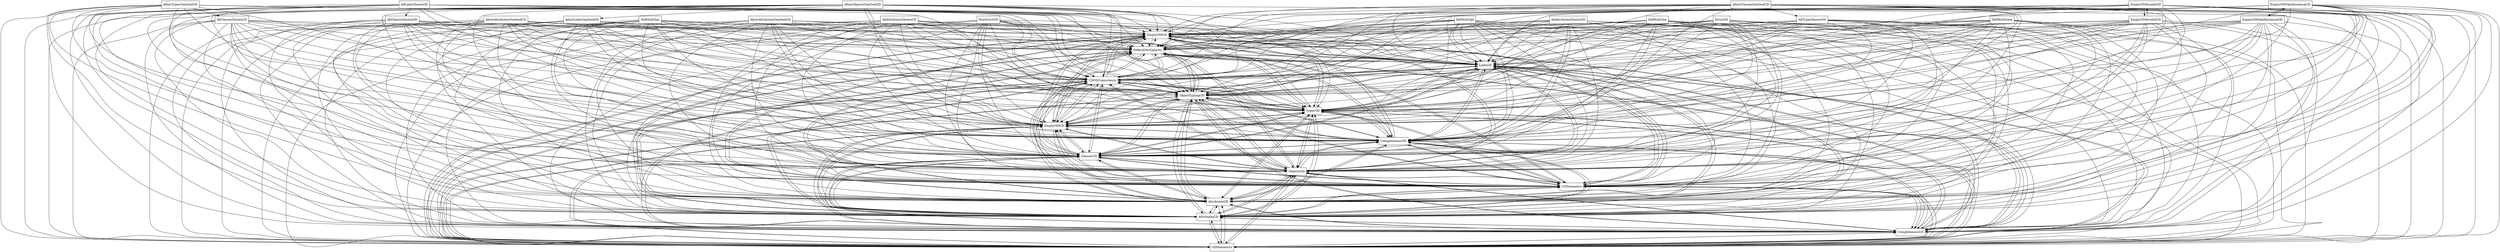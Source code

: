 digraph{
graph [rankdir=TB];
node [shape=box];
edge [arrowhead=normal];
0[label="EmptyOMOD",]
1[label="DefaultMultiplicity",]
2[label="AllowAttributesOmittedOD",]
3[label="AllowObjectsOmittedOD",]
4[label="ODSemantics",]
5[label="AllLinksShownOD",]
6[label="DefMultOne",]
7[label="AllObjectsShownOD",]
8[label="DefMultOpt",]
9[label="AllowLinksOmittedOD",]
10[label="CompletenessCD",]
11[label="StrictOD",]
12[label="NonStrictOD",]
13[label="AttributesCD",]
14[label="AllowTypesOmittedOD",]
15[label="EmptyOMInvalidOD",]
16[label="AllClassesShownCD",]
17[label="AttributesOD",]
18[label="DefMultStar",]
19[label="AllTypesShownOD",]
20[label="AllAttributesShownCD",]
21[label="CDSemantics",]
22[label="ObjectsOD",]
23[label="ClassesCD",]
24[label="EmptyOMInvalidCD",]
25[label="AllowAttributesOmittedCD",]
26[label="CompletenessOD",]
27[label="AllAttributesShownOD",]
28[label="DefMultSome",]
29[label="AllowClassesOmittedCD",]
30[label="EmptyOMCD",]
31[label="TypesOD",]
32[label="EmptyOMValidInstanceCD",]
33[label="ObjectTypingOD",]
34[label="CDODConsistency",]
35[label="LinksOD",]
36[label="EmptyOMValidInstanceOD",]
0->1[label="",]
0->4[label="",]
0->10[label="",]
0->13[label="",]
0->17[label="",]
0->21[label="",]
0->22[label="",]
0->23[label="",]
0->26[label="",]
0->30[label="",]
0->31[label="",]
0->33[label="",]
0->34[label="",]
0->35[label="",]
1->0[label="",]
1->4[label="",]
1->10[label="",]
1->13[label="",]
1->17[label="",]
1->21[label="",]
1->22[label="",]
1->23[label="",]
1->26[label="",]
1->30[label="",]
1->31[label="",]
1->33[label="",]
1->34[label="",]
1->35[label="",]
2->0[label="",]
2->1[label="",]
2->4[label="",]
2->10[label="",]
2->13[label="",]
2->17[label="",]
2->21[label="",]
2->22[label="",]
2->23[label="",]
2->26[label="",]
2->30[label="",]
2->31[label="",]
2->33[label="",]
2->34[label="",]
2->35[label="",]
3->0[label="",]
3->1[label="",]
3->4[label="",]
3->9[label="",]
3->10[label="",]
3->13[label="",]
3->17[label="",]
3->21[label="",]
3->22[label="",]
3->23[label="",]
3->26[label="",]
3->30[label="",]
3->31[label="",]
3->33[label="",]
3->34[label="",]
3->35[label="",]
4->0[label="",]
4->1[label="",]
4->10[label="",]
4->13[label="",]
4->17[label="",]
4->21[label="",]
4->22[label="",]
4->23[label="",]
4->26[label="",]
4->30[label="",]
4->31[label="",]
4->33[label="",]
4->34[label="",]
4->35[label="",]
5->0[label="",]
5->1[label="",]
5->4[label="",]
5->7[label="",]
5->10[label="",]
5->13[label="",]
5->17[label="",]
5->21[label="",]
5->22[label="",]
5->23[label="",]
5->26[label="",]
5->30[label="",]
5->31[label="",]
5->33[label="",]
5->34[label="",]
5->35[label="",]
6->0[label="",]
6->1[label="",]
6->4[label="",]
6->10[label="",]
6->13[label="",]
6->17[label="",]
6->21[label="",]
6->22[label="",]
6->23[label="",]
6->26[label="",]
6->30[label="",]
6->31[label="",]
6->33[label="",]
6->34[label="",]
6->35[label="",]
7->0[label="",]
7->1[label="",]
7->4[label="",]
7->10[label="",]
7->13[label="",]
7->17[label="",]
7->21[label="",]
7->22[label="",]
7->23[label="",]
7->26[label="",]
7->30[label="",]
7->31[label="",]
7->33[label="",]
7->34[label="",]
7->35[label="",]
8->0[label="",]
8->1[label="",]
8->4[label="",]
8->10[label="",]
8->13[label="",]
8->17[label="",]
8->21[label="",]
8->22[label="",]
8->23[label="",]
8->26[label="",]
8->30[label="",]
8->31[label="",]
8->33[label="",]
8->34[label="",]
8->35[label="",]
9->0[label="",]
9->1[label="",]
9->4[label="",]
9->10[label="",]
9->13[label="",]
9->17[label="",]
9->21[label="",]
9->22[label="",]
9->23[label="",]
9->26[label="",]
9->30[label="",]
9->31[label="",]
9->33[label="",]
9->34[label="",]
9->35[label="",]
10->0[label="",]
10->1[label="",]
10->4[label="",]
10->13[label="",]
10->17[label="",]
10->21[label="",]
10->22[label="",]
10->23[label="",]
10->26[label="",]
10->30[label="",]
10->31[label="",]
10->33[label="",]
10->34[label="",]
10->35[label="",]
11->0[label="",]
11->1[label="",]
11->4[label="",]
11->10[label="",]
11->13[label="",]
11->17[label="",]
11->21[label="",]
11->22[label="",]
11->23[label="",]
11->26[label="",]
11->30[label="",]
11->31[label="",]
11->33[label="",]
11->34[label="",]
11->35[label="",]
12->0[label="",]
12->1[label="",]
12->4[label="",]
12->10[label="",]
12->13[label="",]
12->17[label="",]
12->21[label="",]
12->22[label="",]
12->23[label="",]
12->26[label="",]
12->30[label="",]
12->31[label="",]
12->33[label="",]
12->34[label="",]
12->35[label="",]
13->0[label="",]
13->1[label="",]
13->4[label="",]
13->10[label="",]
13->17[label="",]
13->21[label="",]
13->22[label="",]
13->23[label="",]
13->26[label="",]
13->30[label="",]
13->31[label="",]
13->33[label="",]
13->34[label="",]
13->35[label="",]
14->0[label="",]
14->1[label="",]
14->4[label="",]
14->10[label="",]
14->13[label="",]
14->16[label="",]
14->17[label="",]
14->21[label="",]
14->22[label="",]
14->23[label="",]
14->26[label="",]
14->30[label="",]
14->31[label="",]
14->33[label="",]
14->34[label="",]
14->35[label="",]
15->0[label="",]
15->1[label="",]
15->4[label="",]
15->10[label="",]
15->13[label="",]
15->17[label="",]
15->21[label="",]
15->22[label="",]
15->23[label="",]
15->24[label="",]
15->26[label="",]
15->30[label="",]
15->31[label="",]
15->33[label="",]
15->34[label="",]
15->35[label="",]
16->0[label="",]
16->1[label="",]
16->4[label="",]
16->10[label="",]
16->13[label="",]
16->17[label="",]
16->21[label="",]
16->22[label="",]
16->23[label="",]
16->26[label="",]
16->30[label="",]
16->31[label="",]
16->33[label="",]
16->34[label="",]
16->35[label="",]
17->0[label="",]
17->1[label="",]
17->4[label="",]
17->10[label="",]
17->13[label="",]
17->21[label="",]
17->22[label="",]
17->23[label="",]
17->26[label="",]
17->30[label="",]
17->31[label="",]
17->33[label="",]
17->34[label="",]
17->35[label="",]
18->0[label="",]
18->1[label="",]
18->4[label="",]
18->10[label="",]
18->13[label="",]
18->17[label="",]
18->21[label="",]
18->22[label="",]
18->23[label="",]
18->26[label="",]
18->30[label="",]
18->31[label="",]
18->33[label="",]
18->34[label="",]
18->35[label="",]
19->0[label="",]
19->1[label="",]
19->4[label="",]
19->10[label="",]
19->13[label="",]
19->17[label="",]
19->21[label="",]
19->22[label="",]
19->23[label="",]
19->26[label="",]
19->30[label="",]
19->31[label="",]
19->33[label="",]
19->34[label="",]
19->35[label="",]
20->0[label="",]
20->1[label="",]
20->4[label="",]
20->10[label="",]
20->13[label="",]
20->17[label="",]
20->21[label="",]
20->22[label="",]
20->23[label="",]
20->26[label="",]
20->30[label="",]
20->31[label="",]
20->33[label="",]
20->34[label="",]
20->35[label="",]
21->0[label="",]
21->1[label="",]
21->4[label="",]
21->10[label="",]
21->13[label="",]
21->17[label="",]
21->22[label="",]
21->23[label="",]
21->26[label="",]
21->30[label="",]
21->31[label="",]
21->33[label="",]
21->34[label="",]
21->35[label="",]
22->0[label="",]
22->1[label="",]
22->4[label="",]
22->10[label="",]
22->13[label="",]
22->17[label="",]
22->21[label="",]
22->23[label="",]
22->26[label="",]
22->30[label="",]
22->31[label="",]
22->33[label="",]
22->34[label="",]
22->35[label="",]
23->0[label="",]
23->1[label="",]
23->4[label="",]
23->10[label="",]
23->13[label="",]
23->17[label="",]
23->21[label="",]
23->22[label="",]
23->26[label="",]
23->30[label="",]
23->31[label="",]
23->33[label="",]
23->34[label="",]
23->35[label="",]
24->0[label="",]
24->1[label="",]
24->4[label="",]
24->10[label="",]
24->13[label="",]
24->15[label="",]
24->17[label="",]
24->21[label="",]
24->22[label="",]
24->23[label="",]
24->26[label="",]
24->30[label="",]
24->31[label="",]
24->33[label="",]
24->34[label="",]
24->35[label="",]
25->0[label="",]
25->1[label="",]
25->4[label="",]
25->10[label="",]
25->13[label="",]
25->17[label="",]
25->21[label="",]
25->22[label="",]
25->23[label="",]
25->26[label="",]
25->30[label="",]
25->31[label="",]
25->33[label="",]
25->34[label="",]
25->35[label="",]
26->0[label="",]
26->1[label="",]
26->4[label="",]
26->10[label="",]
26->13[label="",]
26->17[label="",]
26->21[label="",]
26->22[label="",]
26->23[label="",]
26->30[label="",]
26->31[label="",]
26->33[label="",]
26->34[label="",]
26->35[label="",]
27->0[label="",]
27->1[label="",]
27->4[label="",]
27->10[label="",]
27->13[label="",]
27->17[label="",]
27->21[label="",]
27->22[label="",]
27->23[label="",]
27->26[label="",]
27->30[label="",]
27->31[label="",]
27->33[label="",]
27->34[label="",]
27->35[label="",]
28->0[label="",]
28->1[label="",]
28->4[label="",]
28->10[label="",]
28->13[label="",]
28->17[label="",]
28->21[label="",]
28->22[label="",]
28->23[label="",]
28->26[label="",]
28->30[label="",]
28->31[label="",]
28->33[label="",]
28->34[label="",]
28->35[label="",]
29->0[label="",]
29->1[label="",]
29->4[label="",]
29->10[label="",]
29->13[label="",]
29->17[label="",]
29->19[label="",]
29->21[label="",]
29->22[label="",]
29->23[label="",]
29->26[label="",]
29->30[label="",]
29->31[label="",]
29->33[label="",]
29->34[label="",]
29->35[label="",]
30->0[label="",]
30->1[label="",]
30->4[label="",]
30->10[label="",]
30->13[label="",]
30->17[label="",]
30->21[label="",]
30->22[label="",]
30->23[label="",]
30->26[label="",]
30->31[label="",]
30->33[label="",]
30->34[label="",]
30->35[label="",]
31->0[label="",]
31->1[label="",]
31->4[label="",]
31->10[label="",]
31->13[label="",]
31->17[label="",]
31->21[label="",]
31->22[label="",]
31->23[label="",]
31->26[label="",]
31->30[label="",]
31->33[label="",]
31->34[label="",]
31->35[label="",]
32->0[label="",]
32->1[label="",]
32->4[label="",]
32->10[label="",]
32->13[label="",]
32->17[label="",]
32->21[label="",]
32->22[label="",]
32->23[label="",]
32->26[label="",]
32->30[label="",]
32->31[label="",]
32->33[label="",]
32->34[label="",]
32->35[label="",]
32->36[label="",]
33->0[label="",]
33->1[label="",]
33->4[label="",]
33->10[label="",]
33->13[label="",]
33->17[label="",]
33->21[label="",]
33->22[label="",]
33->23[label="",]
33->26[label="",]
33->30[label="",]
33->31[label="",]
33->34[label="",]
33->35[label="",]
34->0[label="",]
34->1[label="",]
34->4[label="",]
34->10[label="",]
34->13[label="",]
34->17[label="",]
34->21[label="",]
34->22[label="",]
34->23[label="",]
34->26[label="",]
34->30[label="",]
34->31[label="",]
34->33[label="",]
34->35[label="",]
35->0[label="",]
35->1[label="",]
35->4[label="",]
35->10[label="",]
35->13[label="",]
35->17[label="",]
35->21[label="",]
35->22[label="",]
35->23[label="",]
35->26[label="",]
35->30[label="",]
35->31[label="",]
35->33[label="",]
35->34[label="",]
36->0[label="",]
36->1[label="",]
36->4[label="",]
36->10[label="",]
36->13[label="",]
36->17[label="",]
36->21[label="",]
36->22[label="",]
36->23[label="",]
36->26[label="",]
36->30[label="",]
36->31[label="",]
36->32[label="",]
36->33[label="",]
36->34[label="",]
36->35[label="",]
}
